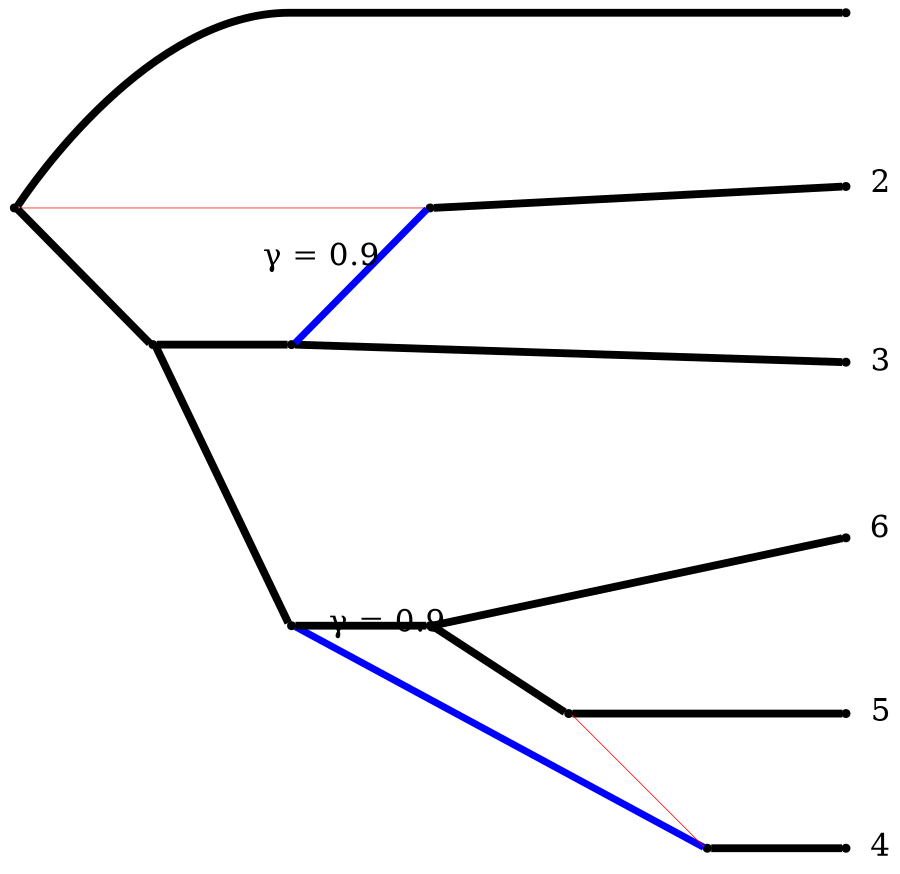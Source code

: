 Graph { 
     rankdir=LR; 
labelloc=b 
    ratio="fill"; 
    size="6 ,8"; 
    nodesep=0.5; 
    edge [fontsize=16.0]; 
    node [shape = point] 
    rank=max 1 
     subgraph    { 1 , 3 , 4 , 5 , 7 , 8 } 
    1 [label=1] [shape = point] 
    3 [label=3] [shape = point] 
    4 [label=4] [shape = point] 
    5 [label=5] [shape = point] 
    7 [label=7] [shape = point] 
    8 [label=8] [shape = point] 
 
     1 -- -5 [penwidth=4]; 
     -5 -- 2
                                    [color=red]
                                    [penwidth=0.4]; 
     -5 -- -4
                                  [penwidth=4]; 
     -4 -- -6
                                  [penwidth=4]; 
     -6 -- 2
                                    [color=blue]
                                    [penwidth=3.6]
                                    [taillabel=" &gamma; = 0.9"]
                                    [labeldistance = 4.5]
                                    [labelangle=30.0]; 
     2 -- 3
                                  [headlabel=2]
                                  [labeldistance=2.0]
                                  [labelangle=180.0]
                                  [penwidth=4]; 
     -6 -- 4
                                  [headlabel=3]
                                  [labeldistance=2.0]
                                  [labelangle=180.0]
                                  [penwidth=4]; 
     -4 -- -3
                                  [penwidth=4]; 
     -3 -- 6
                                    [color=blue]
                                    [penwidth=3.6]
                                    [taillabel=" &gamma; = 0.9"]
                                    [labeldistance = 4.5]
                                    [labelangle=30.0]; 
     6 -- 5
                                  [headlabel=4]
                                  [labeldistance=2.0]
                                  [labelangle=180.0]
                                  [penwidth=4]; 
     -3 -- -2
                                  [penwidth=4]; 
     -2 -- -9
                                  [penwidth=4]; 
     -9 -- 6
                                    [color=red]
                                    [penwidth=0.4]; 
     -9 -- 7
                                  [headlabel=5]
                                  [labeldistance=2.0]
                                  [labelangle=180.0]
                                  [penwidth=4]; 
     -2 -- 8
                                  [headlabel=6]
                                  [labeldistance=2.0]
                                  [labelangle=180.0]
                                  [penwidth=4]; 
}